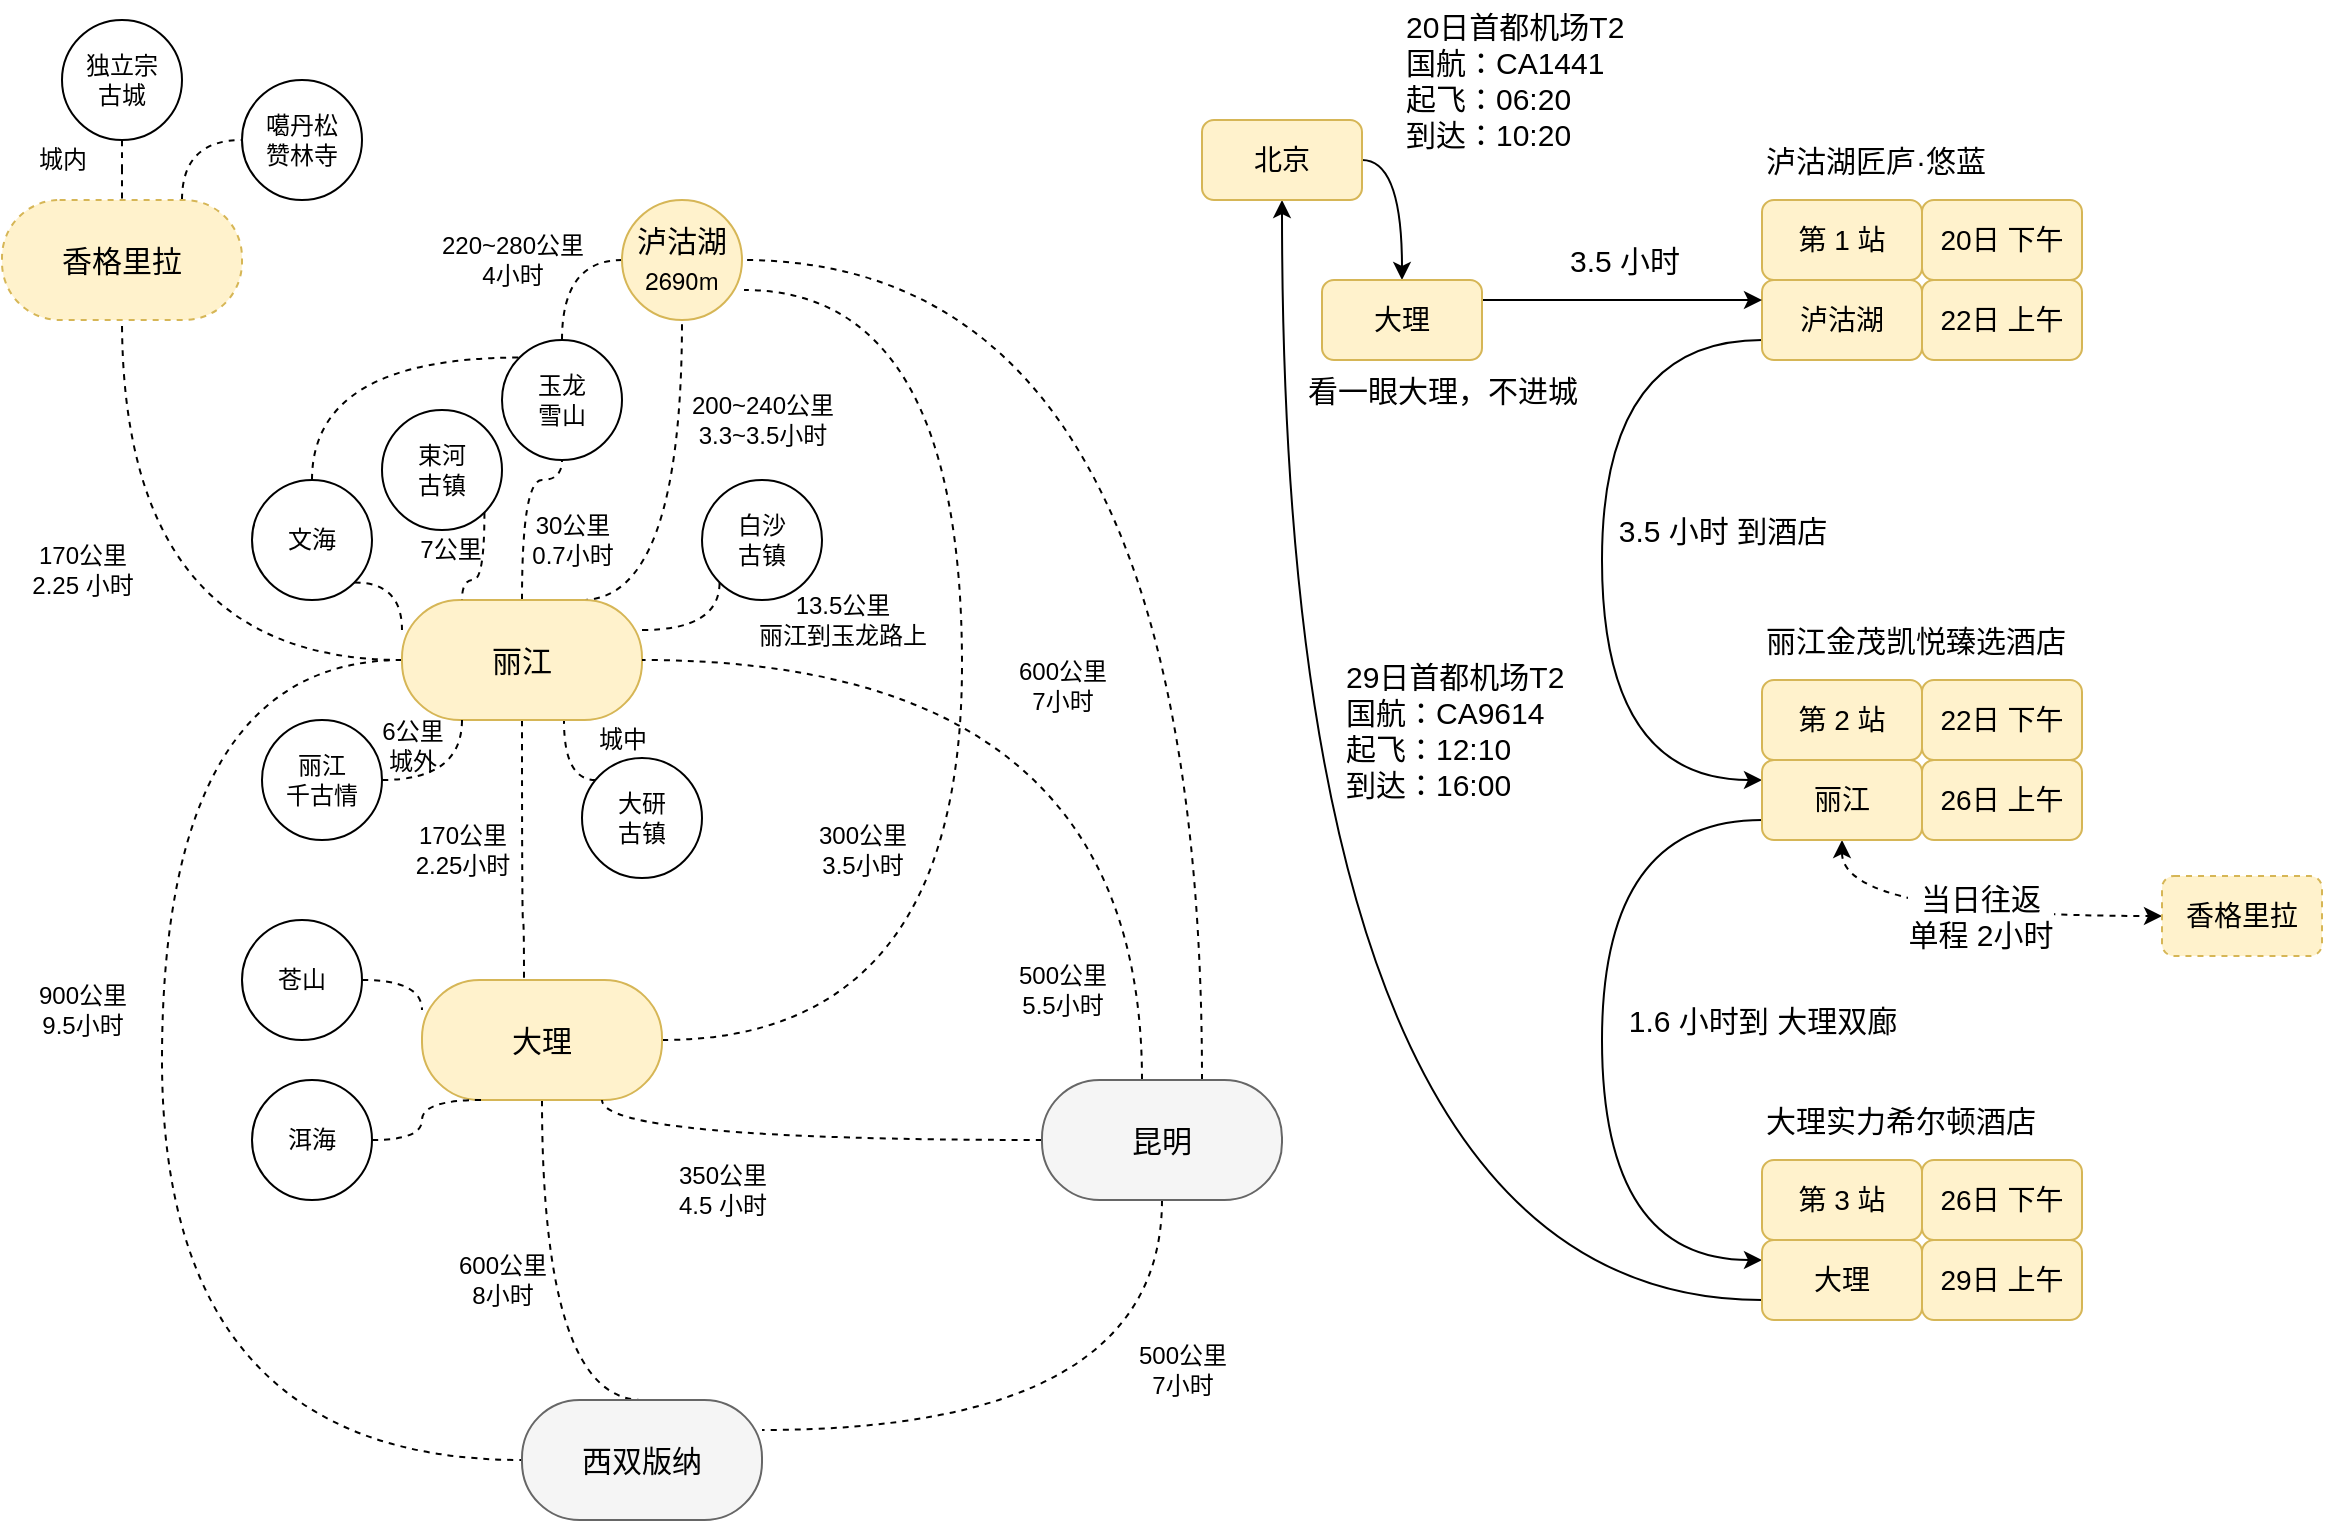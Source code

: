 <mxfile version="22.1.18" type="github">
  <diagram name="第 1 页" id="rRuHSntvBdOZGcXTq8w7">
    <mxGraphModel dx="1242" dy="786" grid="1" gridSize="10" guides="1" tooltips="1" connect="1" arrows="1" fold="1" page="1" pageScale="1" pageWidth="1169" pageHeight="827" math="0" shadow="0">
      <root>
        <mxCell id="0" />
        <mxCell id="1" parent="0" />
        <mxCell id="2GG4-1aaM5nx4AEca9Iq-1" style="edgeStyle=orthogonalEdgeStyle;curved=1;rounded=0;orthogonalLoop=1;jettySize=auto;html=1;entryX=0.5;entryY=1;entryDx=0;entryDy=0;endArrow=none;endFill=0;dashed=1;exitX=0.5;exitY=0;exitDx=0;exitDy=0;" edge="1" parent="1" source="2GG4-1aaM5nx4AEca9Iq-7" target="2GG4-1aaM5nx4AEca9Iq-19">
          <mxGeometry relative="1" as="geometry">
            <Array as="points">
              <mxPoint x="260" y="260" />
            </Array>
          </mxGeometry>
        </mxCell>
        <mxCell id="2GG4-1aaM5nx4AEca9Iq-2" style="edgeStyle=orthogonalEdgeStyle;curved=1;rounded=0;orthogonalLoop=1;jettySize=auto;html=1;exitX=0.75;exitY=0;exitDx=0;exitDy=0;endArrow=none;endFill=0;dashed=1;" edge="1" parent="1" source="2GG4-1aaM5nx4AEca9Iq-7" target="2GG4-1aaM5nx4AEca9Iq-20">
          <mxGeometry relative="1" as="geometry">
            <Array as="points">
              <mxPoint x="340" y="320" />
            </Array>
          </mxGeometry>
        </mxCell>
        <mxCell id="2GG4-1aaM5nx4AEca9Iq-3" style="edgeStyle=orthogonalEdgeStyle;curved=1;rounded=0;orthogonalLoop=1;jettySize=auto;html=1;dashed=1;endArrow=none;endFill=0;entryX=0.425;entryY=0;entryDx=0;entryDy=0;entryPerimeter=0;" edge="1" parent="1" source="2GG4-1aaM5nx4AEca9Iq-7" target="2GG4-1aaM5nx4AEca9Iq-12">
          <mxGeometry relative="1" as="geometry">
            <Array as="points">
              <mxPoint x="260" y="480" />
            </Array>
          </mxGeometry>
        </mxCell>
        <mxCell id="2GG4-1aaM5nx4AEca9Iq-4" style="edgeStyle=orthogonalEdgeStyle;curved=1;rounded=0;orthogonalLoop=1;jettySize=auto;html=1;dashed=1;endArrow=none;endFill=0;" edge="1" parent="1" source="2GG4-1aaM5nx4AEca9Iq-7" target="2GG4-1aaM5nx4AEca9Iq-9">
          <mxGeometry relative="1" as="geometry">
            <Array as="points">
              <mxPoint x="60" y="350" />
            </Array>
          </mxGeometry>
        </mxCell>
        <mxCell id="2GG4-1aaM5nx4AEca9Iq-5" style="edgeStyle=orthogonalEdgeStyle;rounded=0;orthogonalLoop=1;jettySize=auto;html=1;entryX=0;entryY=0.5;entryDx=0;entryDy=0;curved=1;exitX=0;exitY=0.5;exitDx=0;exitDy=0;dashed=1;endArrow=none;endFill=0;" edge="1" parent="1" source="2GG4-1aaM5nx4AEca9Iq-7" target="2GG4-1aaM5nx4AEca9Iq-28">
          <mxGeometry relative="1" as="geometry">
            <mxPoint x="170" y="380" as="sourcePoint" />
            <Array as="points">
              <mxPoint x="80" y="350" />
              <mxPoint x="80" y="750" />
            </Array>
          </mxGeometry>
        </mxCell>
        <mxCell id="2GG4-1aaM5nx4AEca9Iq-6" style="edgeStyle=orthogonalEdgeStyle;curved=1;rounded=0;orthogonalLoop=1;jettySize=auto;html=1;entryX=0;entryY=1;entryDx=0;entryDy=0;dashed=1;endArrow=none;endFill=0;exitX=1;exitY=0.25;exitDx=0;exitDy=0;" edge="1" parent="1" source="2GG4-1aaM5nx4AEca9Iq-7" target="2GG4-1aaM5nx4AEca9Iq-44">
          <mxGeometry relative="1" as="geometry">
            <Array as="points">
              <mxPoint x="359" y="335" />
            </Array>
          </mxGeometry>
        </mxCell>
        <mxCell id="2GG4-1aaM5nx4AEca9Iq-7" value="丽江" style="rounded=1;whiteSpace=wrap;html=1;arcSize=48;fontSize=15;fontStyle=0;fillColor=#fff2cc;strokeColor=#d6b656;" vertex="1" parent="1">
          <mxGeometry x="200" y="320" width="120" height="60" as="geometry" />
        </mxCell>
        <mxCell id="2GG4-1aaM5nx4AEca9Iq-8" style="edgeStyle=orthogonalEdgeStyle;rounded=0;orthogonalLoop=1;jettySize=auto;html=1;exitX=0.75;exitY=0;exitDx=0;exitDy=0;curved=1;entryX=0;entryY=0.5;entryDx=0;entryDy=0;dashed=1;endArrow=none;endFill=0;" edge="1" parent="1" source="2GG4-1aaM5nx4AEca9Iq-9" target="2GG4-1aaM5nx4AEca9Iq-31">
          <mxGeometry relative="1" as="geometry" />
        </mxCell>
        <mxCell id="2GG4-1aaM5nx4AEca9Iq-9" value="香格里拉" style="rounded=1;whiteSpace=wrap;html=1;arcSize=48;fontSize=15;fontStyle=0;fillColor=#fff2cc;strokeColor=#d6b656;dashed=1;" vertex="1" parent="1">
          <mxGeometry y="120" width="120" height="60" as="geometry" />
        </mxCell>
        <mxCell id="2GG4-1aaM5nx4AEca9Iq-10" style="edgeStyle=orthogonalEdgeStyle;rounded=0;orthogonalLoop=1;jettySize=auto;html=1;curved=1;exitX=0.5;exitY=1;exitDx=0;exitDy=0;entryX=0.5;entryY=0;entryDx=0;entryDy=0;endArrow=none;endFill=0;dashed=1;" edge="1" parent="1" source="2GG4-1aaM5nx4AEca9Iq-12" target="2GG4-1aaM5nx4AEca9Iq-28">
          <mxGeometry relative="1" as="geometry">
            <Array as="points">
              <mxPoint x="270" y="720" />
            </Array>
          </mxGeometry>
        </mxCell>
        <mxCell id="2GG4-1aaM5nx4AEca9Iq-11" style="edgeStyle=orthogonalEdgeStyle;rounded=0;orthogonalLoop=1;jettySize=auto;html=1;entryX=1.017;entryY=0.75;entryDx=0;entryDy=0;entryPerimeter=0;curved=1;dashed=1;endArrow=none;endFill=0;exitX=1;exitY=0.5;exitDx=0;exitDy=0;" edge="1" parent="1" source="2GG4-1aaM5nx4AEca9Iq-12" target="2GG4-1aaM5nx4AEca9Iq-20">
          <mxGeometry relative="1" as="geometry">
            <Array as="points">
              <mxPoint x="480" y="540" />
              <mxPoint x="480" y="165" />
            </Array>
          </mxGeometry>
        </mxCell>
        <mxCell id="2GG4-1aaM5nx4AEca9Iq-12" value="大理" style="rounded=1;whiteSpace=wrap;html=1;arcSize=48;fontSize=15;fontStyle=0;fillColor=#fff2cc;strokeColor=#d6b656;" vertex="1" parent="1">
          <mxGeometry x="210" y="510" width="120" height="60" as="geometry" />
        </mxCell>
        <mxCell id="2GG4-1aaM5nx4AEca9Iq-13" style="edgeStyle=orthogonalEdgeStyle;rounded=0;orthogonalLoop=1;jettySize=auto;html=1;curved=1;endArrow=none;endFill=0;dashed=1;entryX=0.75;entryY=1;entryDx=0;entryDy=0;" edge="1" parent="1" source="2GG4-1aaM5nx4AEca9Iq-17" target="2GG4-1aaM5nx4AEca9Iq-12">
          <mxGeometry relative="1" as="geometry" />
        </mxCell>
        <mxCell id="2GG4-1aaM5nx4AEca9Iq-14" style="edgeStyle=orthogonalEdgeStyle;curved=1;rounded=0;orthogonalLoop=1;jettySize=auto;html=1;entryX=1;entryY=0.5;entryDx=0;entryDy=0;dashed=1;endArrow=none;endFill=0;" edge="1" parent="1" source="2GG4-1aaM5nx4AEca9Iq-17" target="2GG4-1aaM5nx4AEca9Iq-7">
          <mxGeometry relative="1" as="geometry">
            <Array as="points">
              <mxPoint x="570" y="350" />
            </Array>
          </mxGeometry>
        </mxCell>
        <mxCell id="2GG4-1aaM5nx4AEca9Iq-15" style="edgeStyle=orthogonalEdgeStyle;curved=1;rounded=0;orthogonalLoop=1;jettySize=auto;html=1;entryX=1;entryY=0.5;entryDx=0;entryDy=0;dashed=1;endArrow=none;endFill=0;" edge="1" parent="1" source="2GG4-1aaM5nx4AEca9Iq-17" target="2GG4-1aaM5nx4AEca9Iq-20">
          <mxGeometry relative="1" as="geometry">
            <Array as="points">
              <mxPoint x="600" y="150" />
            </Array>
          </mxGeometry>
        </mxCell>
        <mxCell id="2GG4-1aaM5nx4AEca9Iq-16" style="edgeStyle=orthogonalEdgeStyle;curved=1;rounded=0;orthogonalLoop=1;jettySize=auto;html=1;entryX=1;entryY=0.25;entryDx=0;entryDy=0;dashed=1;endArrow=none;endFill=0;exitX=0.5;exitY=1;exitDx=0;exitDy=0;" edge="1" parent="1" source="2GG4-1aaM5nx4AEca9Iq-17" target="2GG4-1aaM5nx4AEca9Iq-28">
          <mxGeometry relative="1" as="geometry">
            <Array as="points">
              <mxPoint x="580" y="735" />
            </Array>
          </mxGeometry>
        </mxCell>
        <mxCell id="2GG4-1aaM5nx4AEca9Iq-17" value="昆明" style="rounded=1;whiteSpace=wrap;html=1;arcSize=48;fontSize=15;fillColor=#f5f5f5;strokeColor=#666666;fontStyle=0;" vertex="1" parent="1">
          <mxGeometry x="520" y="560" width="120" height="60" as="geometry" />
        </mxCell>
        <mxCell id="2GG4-1aaM5nx4AEca9Iq-18" style="edgeStyle=orthogonalEdgeStyle;rounded=0;orthogonalLoop=1;jettySize=auto;html=1;entryX=0;entryY=0.5;entryDx=0;entryDy=0;curved=1;dashed=1;endArrow=none;endFill=0;" edge="1" parent="1" source="2GG4-1aaM5nx4AEca9Iq-19" target="2GG4-1aaM5nx4AEca9Iq-20">
          <mxGeometry relative="1" as="geometry" />
        </mxCell>
        <mxCell id="2GG4-1aaM5nx4AEca9Iq-19" value="玉龙&lt;br&gt;雪山" style="ellipse;whiteSpace=wrap;html=1;aspect=fixed;" vertex="1" parent="1">
          <mxGeometry x="250" y="190" width="60" height="60" as="geometry" />
        </mxCell>
        <mxCell id="2GG4-1aaM5nx4AEca9Iq-20" value="&lt;span style=&quot;font-weight: normal&quot;&gt;泸沽湖&lt;br style=&quot;font-size: 15px&quot;&gt;&lt;span style=&quot;font-family: &amp;#34;helvetica neue&amp;#34; , &amp;#34;helvetica&amp;#34; , &amp;#34;arial&amp;#34; , &amp;#34;pingfang sc&amp;#34; , &amp;#34;hiragino sans gb&amp;#34; , &amp;#34;microsoft yahei&amp;#34; , &amp;#34;wenquanyi micro hei&amp;#34; , sans-serif&quot;&gt;&lt;font style=&quot;font-size: 12px&quot;&gt;2690m&lt;/font&gt;&lt;/span&gt;&lt;/span&gt;" style="ellipse;whiteSpace=wrap;html=1;aspect=fixed;fontSize=15;fontStyle=1;fillColor=#fff2cc;strokeColor=#d6b656;" vertex="1" parent="1">
          <mxGeometry x="310" y="120" width="60" height="60" as="geometry" />
        </mxCell>
        <mxCell id="2GG4-1aaM5nx4AEca9Iq-21" value="30公里&lt;br&gt;0.7小时" style="text;html=1;align=center;verticalAlign=middle;resizable=0;points=[];autosize=1;" vertex="1" parent="1">
          <mxGeometry x="255" y="270" width="60" height="40" as="geometry" />
        </mxCell>
        <mxCell id="2GG4-1aaM5nx4AEca9Iq-22" value="200~240公里&lt;br&gt;3.3~3.5小时" style="text;html=1;align=center;verticalAlign=middle;resizable=0;points=[];autosize=1;" vertex="1" parent="1">
          <mxGeometry x="335" y="215" width="90" height="30" as="geometry" />
        </mxCell>
        <mxCell id="2GG4-1aaM5nx4AEca9Iq-23" value="350公里&lt;br&gt;4.5 小时" style="text;html=1;align=center;verticalAlign=middle;resizable=0;points=[];autosize=1;" vertex="1" parent="1">
          <mxGeometry x="325" y="595" width="70" height="40" as="geometry" />
        </mxCell>
        <mxCell id="2GG4-1aaM5nx4AEca9Iq-24" value="170公里&lt;br&gt;2.25小时" style="text;html=1;align=center;verticalAlign=middle;resizable=0;points=[];autosize=1;" vertex="1" parent="1">
          <mxGeometry x="200" y="430" width="60" height="30" as="geometry" />
        </mxCell>
        <mxCell id="2GG4-1aaM5nx4AEca9Iq-25" value="170公里&lt;br&gt;2.25 小时" style="text;html=1;align=center;verticalAlign=middle;resizable=0;points=[];autosize=1;" vertex="1" parent="1">
          <mxGeometry x="5" y="285" width="70" height="40" as="geometry" />
        </mxCell>
        <mxCell id="2GG4-1aaM5nx4AEca9Iq-26" value="500公里&lt;br&gt;5.5小时" style="text;html=1;align=center;verticalAlign=middle;resizable=0;points=[];autosize=1;" vertex="1" parent="1">
          <mxGeometry x="500" y="500" width="60" height="30" as="geometry" />
        </mxCell>
        <mxCell id="2GG4-1aaM5nx4AEca9Iq-27" value="600公里&lt;br&gt;7小时" style="text;html=1;align=center;verticalAlign=middle;resizable=0;points=[];autosize=1;" vertex="1" parent="1">
          <mxGeometry x="500" y="348" width="60" height="30" as="geometry" />
        </mxCell>
        <mxCell id="2GG4-1aaM5nx4AEca9Iq-28" value="西双版纳" style="rounded=1;whiteSpace=wrap;html=1;arcSize=48;fontSize=15;fillColor=#f5f5f5;strokeColor=#666666;fontStyle=0;" vertex="1" parent="1">
          <mxGeometry x="260" y="720" width="120" height="60" as="geometry" />
        </mxCell>
        <mxCell id="2GG4-1aaM5nx4AEca9Iq-29" value="600公里&lt;br&gt;8小时" style="text;html=1;align=center;verticalAlign=middle;resizable=0;points=[];autosize=1;" vertex="1" parent="1">
          <mxGeometry x="220" y="645" width="60" height="30" as="geometry" />
        </mxCell>
        <mxCell id="2GG4-1aaM5nx4AEca9Iq-30" value="500公里&lt;br&gt;7小时" style="text;html=1;align=center;verticalAlign=middle;resizable=0;points=[];autosize=1;" vertex="1" parent="1">
          <mxGeometry x="560" y="690" width="60" height="30" as="geometry" />
        </mxCell>
        <mxCell id="2GG4-1aaM5nx4AEca9Iq-31" value="噶丹松&lt;br&gt;赞林寺" style="ellipse;whiteSpace=wrap;html=1;aspect=fixed;" vertex="1" parent="1">
          <mxGeometry x="120" y="60" width="60" height="60" as="geometry" />
        </mxCell>
        <mxCell id="2GG4-1aaM5nx4AEca9Iq-32" style="edgeStyle=orthogonalEdgeStyle;curved=1;rounded=0;orthogonalLoop=1;jettySize=auto;html=1;dashed=1;endArrow=none;endFill=0;" edge="1" parent="1" source="2GG4-1aaM5nx4AEca9Iq-33" target="2GG4-1aaM5nx4AEca9Iq-9">
          <mxGeometry relative="1" as="geometry" />
        </mxCell>
        <mxCell id="2GG4-1aaM5nx4AEca9Iq-33" value="独立宗&lt;br&gt;古城" style="ellipse;whiteSpace=wrap;html=1;aspect=fixed;" vertex="1" parent="1">
          <mxGeometry x="30" y="30" width="60" height="60" as="geometry" />
        </mxCell>
        <mxCell id="2GG4-1aaM5nx4AEca9Iq-34" value="城内" style="text;html=1;align=center;verticalAlign=middle;resizable=0;points=[];autosize=1;" vertex="1" parent="1">
          <mxGeometry x="10" y="90" width="40" height="20" as="geometry" />
        </mxCell>
        <mxCell id="2GG4-1aaM5nx4AEca9Iq-35" style="edgeStyle=orthogonalEdgeStyle;curved=1;rounded=0;orthogonalLoop=1;jettySize=auto;html=1;entryX=0;entryY=0.25;entryDx=0;entryDy=0;dashed=1;endArrow=none;endFill=0;exitX=1;exitY=0.5;exitDx=0;exitDy=0;" edge="1" parent="1" source="2GG4-1aaM5nx4AEca9Iq-36" target="2GG4-1aaM5nx4AEca9Iq-12">
          <mxGeometry relative="1" as="geometry">
            <Array as="points">
              <mxPoint x="210" y="510" />
            </Array>
          </mxGeometry>
        </mxCell>
        <mxCell id="2GG4-1aaM5nx4AEca9Iq-36" value="苍山" style="ellipse;whiteSpace=wrap;html=1;aspect=fixed;" vertex="1" parent="1">
          <mxGeometry x="120" y="480" width="60" height="60" as="geometry" />
        </mxCell>
        <mxCell id="2GG4-1aaM5nx4AEca9Iq-37" style="edgeStyle=orthogonalEdgeStyle;curved=1;rounded=0;orthogonalLoop=1;jettySize=auto;html=1;dashed=1;endArrow=none;endFill=0;exitX=1;exitY=0.5;exitDx=0;exitDy=0;entryX=0.25;entryY=1;entryDx=0;entryDy=0;" edge="1" parent="1" source="2GG4-1aaM5nx4AEca9Iq-38" target="2GG4-1aaM5nx4AEca9Iq-12">
          <mxGeometry relative="1" as="geometry">
            <Array as="points">
              <mxPoint x="210" y="590" />
              <mxPoint x="210" y="570" />
            </Array>
          </mxGeometry>
        </mxCell>
        <mxCell id="2GG4-1aaM5nx4AEca9Iq-38" value="洱海" style="ellipse;whiteSpace=wrap;html=1;aspect=fixed;" vertex="1" parent="1">
          <mxGeometry x="125" y="560" width="60" height="60" as="geometry" />
        </mxCell>
        <mxCell id="2GG4-1aaM5nx4AEca9Iq-39" value="900公里&lt;br&gt;9.5小时" style="text;html=1;align=center;verticalAlign=middle;resizable=0;points=[];autosize=1;" vertex="1" parent="1">
          <mxGeometry x="5" y="505" width="70" height="40" as="geometry" />
        </mxCell>
        <mxCell id="2GG4-1aaM5nx4AEca9Iq-40" style="edgeStyle=orthogonalEdgeStyle;rounded=0;orthogonalLoop=1;jettySize=auto;html=1;entryX=0.25;entryY=0;entryDx=0;entryDy=0;curved=1;dashed=1;endArrow=none;endFill=0;exitX=1;exitY=1;exitDx=0;exitDy=0;" edge="1" parent="1" source="2GG4-1aaM5nx4AEca9Iq-41" target="2GG4-1aaM5nx4AEca9Iq-7">
          <mxGeometry relative="1" as="geometry">
            <Array as="points">
              <mxPoint x="241" y="310" />
              <mxPoint x="230" y="310" />
            </Array>
          </mxGeometry>
        </mxCell>
        <mxCell id="2GG4-1aaM5nx4AEca9Iq-41" value="束河&lt;br&gt;古镇" style="ellipse;whiteSpace=wrap;html=1;aspect=fixed;" vertex="1" parent="1">
          <mxGeometry x="190" y="225" width="60" height="60" as="geometry" />
        </mxCell>
        <mxCell id="2GG4-1aaM5nx4AEca9Iq-42" style="edgeStyle=orthogonalEdgeStyle;curved=1;rounded=0;orthogonalLoop=1;jettySize=auto;html=1;entryX=0.675;entryY=1.008;entryDx=0;entryDy=0;entryPerimeter=0;dashed=1;endArrow=none;endFill=0;" edge="1" parent="1" source="2GG4-1aaM5nx4AEca9Iq-43" target="2GG4-1aaM5nx4AEca9Iq-7">
          <mxGeometry relative="1" as="geometry">
            <Array as="points">
              <mxPoint x="290" y="410" />
              <mxPoint x="290" y="410" />
            </Array>
          </mxGeometry>
        </mxCell>
        <mxCell id="2GG4-1aaM5nx4AEca9Iq-43" value="大研&lt;br&gt;古镇" style="ellipse;whiteSpace=wrap;html=1;aspect=fixed;" vertex="1" parent="1">
          <mxGeometry x="290" y="399" width="60" height="60" as="geometry" />
        </mxCell>
        <mxCell id="2GG4-1aaM5nx4AEca9Iq-44" value="白沙&lt;br&gt;古镇" style="ellipse;whiteSpace=wrap;html=1;aspect=fixed;" vertex="1" parent="1">
          <mxGeometry x="350" y="260" width="60" height="60" as="geometry" />
        </mxCell>
        <mxCell id="2GG4-1aaM5nx4AEca9Iq-45" value="7公里" style="text;html=1;align=center;verticalAlign=middle;resizable=0;points=[];autosize=1;" vertex="1" parent="1">
          <mxGeometry x="199" y="285" width="50" height="20" as="geometry" />
        </mxCell>
        <mxCell id="2GG4-1aaM5nx4AEca9Iq-46" value="城中" style="text;html=1;align=center;verticalAlign=middle;resizable=0;points=[];autosize=1;" vertex="1" parent="1">
          <mxGeometry x="290" y="380" width="40" height="20" as="geometry" />
        </mxCell>
        <mxCell id="2GG4-1aaM5nx4AEca9Iq-47" value="13.5公里&lt;br&gt;丽江到玉龙路上" style="text;html=1;align=center;verticalAlign=middle;resizable=0;points=[];autosize=1;" vertex="1" parent="1">
          <mxGeometry x="370" y="315" width="100" height="30" as="geometry" />
        </mxCell>
        <mxCell id="2GG4-1aaM5nx4AEca9Iq-48" value="300公里&lt;br&gt;3.5小时" style="text;html=1;align=center;verticalAlign=middle;resizable=0;points=[];autosize=1;" vertex="1" parent="1">
          <mxGeometry x="400" y="430" width="60" height="30" as="geometry" />
        </mxCell>
        <mxCell id="2GG4-1aaM5nx4AEca9Iq-49" style="edgeStyle=orthogonalEdgeStyle;rounded=0;orthogonalLoop=1;jettySize=auto;html=1;exitX=1;exitY=1;exitDx=0;exitDy=0;endArrow=none;endFill=0;curved=1;entryX=0;entryY=0.25;entryDx=0;entryDy=0;dashed=1;" edge="1" parent="1" source="2GG4-1aaM5nx4AEca9Iq-51" target="2GG4-1aaM5nx4AEca9Iq-7">
          <mxGeometry relative="1" as="geometry" />
        </mxCell>
        <mxCell id="2GG4-1aaM5nx4AEca9Iq-50" style="edgeStyle=orthogonalEdgeStyle;curved=1;rounded=0;orthogonalLoop=1;jettySize=auto;html=1;exitX=0.5;exitY=0;exitDx=0;exitDy=0;entryX=0;entryY=0;entryDx=0;entryDy=0;dashed=1;endArrow=none;endFill=0;" edge="1" parent="1" source="2GG4-1aaM5nx4AEca9Iq-51" target="2GG4-1aaM5nx4AEca9Iq-19">
          <mxGeometry relative="1" as="geometry">
            <Array as="points">
              <mxPoint x="155" y="199" />
            </Array>
          </mxGeometry>
        </mxCell>
        <mxCell id="2GG4-1aaM5nx4AEca9Iq-51" value="文海" style="ellipse;whiteSpace=wrap;html=1;aspect=fixed;" vertex="1" parent="1">
          <mxGeometry x="125" y="260" width="60" height="60" as="geometry" />
        </mxCell>
        <mxCell id="2GG4-1aaM5nx4AEca9Iq-52" style="edgeStyle=orthogonalEdgeStyle;rounded=0;orthogonalLoop=1;jettySize=auto;html=1;entryX=0.25;entryY=1;entryDx=0;entryDy=0;dashed=1;curved=1;endArrow=none;endFill=0;" edge="1" parent="1" source="2GG4-1aaM5nx4AEca9Iq-53" target="2GG4-1aaM5nx4AEca9Iq-7">
          <mxGeometry relative="1" as="geometry">
            <Array as="points">
              <mxPoint x="230" y="410" />
            </Array>
          </mxGeometry>
        </mxCell>
        <mxCell id="2GG4-1aaM5nx4AEca9Iq-53" value="丽江&lt;br&gt;千古情" style="ellipse;whiteSpace=wrap;html=1;aspect=fixed;" vertex="1" parent="1">
          <mxGeometry x="130" y="380" width="60" height="60" as="geometry" />
        </mxCell>
        <mxCell id="2GG4-1aaM5nx4AEca9Iq-54" value="6公里&lt;br&gt;城外" style="text;html=1;align=center;verticalAlign=middle;resizable=0;points=[];autosize=1;" vertex="1" parent="1">
          <mxGeometry x="180" y="378" width="50" height="30" as="geometry" />
        </mxCell>
        <mxCell id="2GG4-1aaM5nx4AEca9Iq-55" value="220~280公里&lt;br&gt;4小时" style="text;html=1;align=center;verticalAlign=middle;resizable=0;points=[];autosize=1;" vertex="1" parent="1">
          <mxGeometry x="210" y="135" width="90" height="30" as="geometry" />
        </mxCell>
        <mxCell id="2GG4-1aaM5nx4AEca9Iq-56" value="20日 下午" style="rounded=1;whiteSpace=wrap;html=1;fillColor=#fff2cc;fontSize=14;strokeColor=#d6b656;" vertex="1" parent="1">
          <mxGeometry x="960" y="120" width="80" height="40" as="geometry" />
        </mxCell>
        <mxCell id="2GG4-1aaM5nx4AEca9Iq-57" value="22日 上午" style="rounded=1;whiteSpace=wrap;html=1;fillColor=#fff2cc;fontSize=14;strokeColor=#d6b656;" vertex="1" parent="1">
          <mxGeometry x="960" y="160" width="80" height="40" as="geometry" />
        </mxCell>
        <mxCell id="2GG4-1aaM5nx4AEca9Iq-58" value="第 1 站" style="rounded=1;whiteSpace=wrap;html=1;fillColor=#fff2cc;fontSize=14;strokeColor=#d6b656;" vertex="1" parent="1">
          <mxGeometry x="880" y="120" width="80" height="40" as="geometry" />
        </mxCell>
        <mxCell id="2GG4-1aaM5nx4AEca9Iq-59" style="edgeStyle=orthogonalEdgeStyle;curved=1;rounded=0;orthogonalLoop=1;jettySize=auto;html=1;exitX=0;exitY=0.75;exitDx=0;exitDy=0;entryX=0;entryY=0.25;entryDx=0;entryDy=0;fontSize=14;" edge="1" parent="1" source="2GG4-1aaM5nx4AEca9Iq-61" target="2GG4-1aaM5nx4AEca9Iq-67">
          <mxGeometry relative="1" as="geometry">
            <Array as="points">
              <mxPoint x="800" y="190" />
              <mxPoint x="800" y="410" />
            </Array>
          </mxGeometry>
        </mxCell>
        <mxCell id="2GG4-1aaM5nx4AEca9Iq-60" value="3.5 小时 到酒店" style="edgeLabel;html=1;align=center;verticalAlign=middle;resizable=0;points=[];fontSize=15;fontColor=#000000;" vertex="1" connectable="0" parent="2GG4-1aaM5nx4AEca9Iq-59">
          <mxGeometry x="-0.031" relative="1" as="geometry">
            <mxPoint x="60" y="-9" as="offset" />
          </mxGeometry>
        </mxCell>
        <mxCell id="2GG4-1aaM5nx4AEca9Iq-61" value="泸沽湖" style="rounded=1;whiteSpace=wrap;html=1;fillColor=#fff2cc;fontSize=14;strokeColor=#d6b656;" vertex="1" parent="1">
          <mxGeometry x="880" y="160" width="80" height="40" as="geometry" />
        </mxCell>
        <mxCell id="2GG4-1aaM5nx4AEca9Iq-62" value="22日 下午" style="rounded=1;whiteSpace=wrap;html=1;fillColor=#fff2cc;fontSize=14;strokeColor=#d6b656;" vertex="1" parent="1">
          <mxGeometry x="960" y="360" width="80" height="40" as="geometry" />
        </mxCell>
        <mxCell id="2GG4-1aaM5nx4AEca9Iq-63" value="26日 上午" style="rounded=1;whiteSpace=wrap;html=1;fillColor=#fff2cc;fontSize=14;strokeColor=#d6b656;" vertex="1" parent="1">
          <mxGeometry x="960" y="400" width="80" height="40" as="geometry" />
        </mxCell>
        <mxCell id="2GG4-1aaM5nx4AEca9Iq-64" value="第 2 站" style="rounded=1;whiteSpace=wrap;html=1;fillColor=#fff2cc;fontSize=14;strokeColor=#d6b656;" vertex="1" parent="1">
          <mxGeometry x="880" y="360" width="80" height="40" as="geometry" />
        </mxCell>
        <mxCell id="2GG4-1aaM5nx4AEca9Iq-65" style="edgeStyle=orthogonalEdgeStyle;curved=1;rounded=0;orthogonalLoop=1;jettySize=auto;html=1;exitX=0;exitY=0.75;exitDx=0;exitDy=0;entryX=0;entryY=0.25;entryDx=0;entryDy=0;fontSize=14;" edge="1" parent="1" source="2GG4-1aaM5nx4AEca9Iq-67" target="2GG4-1aaM5nx4AEca9Iq-72">
          <mxGeometry relative="1" as="geometry">
            <Array as="points">
              <mxPoint x="800" y="430" />
              <mxPoint x="800" y="650" />
            </Array>
          </mxGeometry>
        </mxCell>
        <mxCell id="2GG4-1aaM5nx4AEca9Iq-66" value="1.6 小时到 大理双廊" style="edgeLabel;html=1;align=center;verticalAlign=middle;resizable=0;points=[];fontSize=15;fontColor=#000000;" vertex="1" connectable="0" parent="2GG4-1aaM5nx4AEca9Iq-65">
          <mxGeometry x="0.015" y="3" relative="1" as="geometry">
            <mxPoint x="77" y="-13" as="offset" />
          </mxGeometry>
        </mxCell>
        <mxCell id="2GG4-1aaM5nx4AEca9Iq-84" style="edgeStyle=orthogonalEdgeStyle;rounded=0;orthogonalLoop=1;jettySize=auto;html=1;entryX=0;entryY=0.5;entryDx=0;entryDy=0;curved=1;exitX=0.5;exitY=1;exitDx=0;exitDy=0;startArrow=classic;startFill=1;dashed=1;" edge="1" parent="1" source="2GG4-1aaM5nx4AEca9Iq-67" target="2GG4-1aaM5nx4AEca9Iq-83">
          <mxGeometry relative="1" as="geometry" />
        </mxCell>
        <mxCell id="2GG4-1aaM5nx4AEca9Iq-86" value="当日往返&lt;br&gt;单程 2小时" style="edgeLabel;html=1;align=center;verticalAlign=middle;resizable=0;points=[];fontSize=15;" vertex="1" connectable="0" parent="2GG4-1aaM5nx4AEca9Iq-84">
          <mxGeometry x="0.08" y="7" relative="1" as="geometry">
            <mxPoint y="7" as="offset" />
          </mxGeometry>
        </mxCell>
        <mxCell id="2GG4-1aaM5nx4AEca9Iq-67" value="丽江" style="rounded=1;whiteSpace=wrap;html=1;fillColor=#fff2cc;fontSize=14;strokeColor=#d6b656;" vertex="1" parent="1">
          <mxGeometry x="880" y="400" width="80" height="40" as="geometry" />
        </mxCell>
        <mxCell id="2GG4-1aaM5nx4AEca9Iq-68" value="26日 下午" style="rounded=1;whiteSpace=wrap;html=1;fillColor=#fff2cc;fontSize=14;strokeColor=#d6b656;" vertex="1" parent="1">
          <mxGeometry x="960" y="600" width="80" height="40" as="geometry" />
        </mxCell>
        <mxCell id="2GG4-1aaM5nx4AEca9Iq-69" value="29日 上午" style="rounded=1;whiteSpace=wrap;html=1;fillColor=#fff2cc;fontSize=14;strokeColor=#d6b656;" vertex="1" parent="1">
          <mxGeometry x="960" y="640" width="80" height="40" as="geometry" />
        </mxCell>
        <mxCell id="2GG4-1aaM5nx4AEca9Iq-70" value="第 3 站" style="rounded=1;whiteSpace=wrap;html=1;fillColor=#fff2cc;fontSize=14;strokeColor=#d6b656;" vertex="1" parent="1">
          <mxGeometry x="880" y="600" width="80" height="40" as="geometry" />
        </mxCell>
        <mxCell id="2GG4-1aaM5nx4AEca9Iq-71" style="edgeStyle=orthogonalEdgeStyle;curved=1;rounded=0;orthogonalLoop=1;jettySize=auto;html=1;exitX=0;exitY=0.75;exitDx=0;exitDy=0;entryX=0.5;entryY=1;entryDx=0;entryDy=0;fontSize=14;" edge="1" parent="1" source="2GG4-1aaM5nx4AEca9Iq-72" target="2GG4-1aaM5nx4AEca9Iq-74">
          <mxGeometry relative="1" as="geometry" />
        </mxCell>
        <mxCell id="2GG4-1aaM5nx4AEca9Iq-72" value="大理" style="rounded=1;whiteSpace=wrap;html=1;fillColor=#fff2cc;fontSize=14;strokeColor=#d6b656;" vertex="1" parent="1">
          <mxGeometry x="880" y="640" width="80" height="40" as="geometry" />
        </mxCell>
        <mxCell id="2GG4-1aaM5nx4AEca9Iq-73" style="edgeStyle=orthogonalEdgeStyle;curved=1;rounded=0;orthogonalLoop=1;jettySize=auto;html=1;fontSize=14;exitX=1;exitY=0.5;exitDx=0;exitDy=0;" edge="1" parent="1" source="2GG4-1aaM5nx4AEca9Iq-74" target="2GG4-1aaM5nx4AEca9Iq-77">
          <mxGeometry relative="1" as="geometry" />
        </mxCell>
        <mxCell id="2GG4-1aaM5nx4AEca9Iq-74" value="北京" style="rounded=1;whiteSpace=wrap;html=1;fillColor=#fff2cc;fontSize=14;strokeColor=#d6b656;" vertex="1" parent="1">
          <mxGeometry x="600" y="80" width="80" height="40" as="geometry" />
        </mxCell>
        <mxCell id="2GG4-1aaM5nx4AEca9Iq-75" style="edgeStyle=orthogonalEdgeStyle;curved=1;rounded=0;orthogonalLoop=1;jettySize=auto;html=1;exitX=1;exitY=0.25;exitDx=0;exitDy=0;entryX=0;entryY=0.25;entryDx=0;entryDy=0;fontSize=14;" edge="1" parent="1" source="2GG4-1aaM5nx4AEca9Iq-77" target="2GG4-1aaM5nx4AEca9Iq-61">
          <mxGeometry relative="1" as="geometry" />
        </mxCell>
        <mxCell id="2GG4-1aaM5nx4AEca9Iq-76" value="3.5 小时" style="edgeLabel;html=1;align=center;verticalAlign=middle;resizable=0;points=[];fontSize=15;fontColor=#000000;" vertex="1" connectable="0" parent="2GG4-1aaM5nx4AEca9Iq-75">
          <mxGeometry x="0.06" y="1" relative="1" as="geometry">
            <mxPoint x="-3" y="-19" as="offset" />
          </mxGeometry>
        </mxCell>
        <mxCell id="2GG4-1aaM5nx4AEca9Iq-77" value="大理" style="rounded=1;whiteSpace=wrap;html=1;fillColor=#fff2cc;fontSize=14;strokeColor=#d6b656;" vertex="1" parent="1">
          <mxGeometry x="660" y="160" width="80" height="40" as="geometry" />
        </mxCell>
        <mxCell id="2GG4-1aaM5nx4AEca9Iq-78" value="泸沽湖匠庐·悠蓝" style="text;html=1;align=left;verticalAlign=middle;resizable=0;points=[];autosize=1;fontSize=15;" vertex="1" parent="1">
          <mxGeometry x="880" y="90" width="120" height="20" as="geometry" />
        </mxCell>
        <mxCell id="2GG4-1aaM5nx4AEca9Iq-79" value="丽江金茂凯悦臻选酒店" style="text;html=1;align=left;verticalAlign=middle;resizable=0;points=[];autosize=1;fontSize=15;" vertex="1" parent="1">
          <mxGeometry x="880" y="330" width="170" height="20" as="geometry" />
        </mxCell>
        <mxCell id="2GG4-1aaM5nx4AEca9Iq-80" value="大理实力希尔顿酒店" style="text;html=1;align=left;verticalAlign=middle;resizable=0;points=[];autosize=1;fontSize=15;" vertex="1" parent="1">
          <mxGeometry x="880" y="570" width="150" height="20" as="geometry" />
        </mxCell>
        <mxCell id="2GG4-1aaM5nx4AEca9Iq-81" value="20日首都机场T2&lt;br&gt;国航：CA1441&lt;br&gt;起飞：06:20&lt;br&gt;到达：10:20" style="text;html=1;align=left;verticalAlign=middle;resizable=0;points=[];autosize=1;fontSize=15;spacingTop=0;labelBorderColor=none;" vertex="1" parent="1">
          <mxGeometry x="700" y="20" width="120" height="80" as="geometry" />
        </mxCell>
        <mxCell id="2GG4-1aaM5nx4AEca9Iq-82" value="29日首都机场T2&lt;br&gt;国航：CA9614&lt;br&gt;起飞：12:10&lt;br&gt;到达：16:00" style="text;html=1;align=left;verticalAlign=middle;resizable=0;points=[];autosize=1;fontSize=15;fontColor=#000000;spacingTop=0;" vertex="1" parent="1">
          <mxGeometry x="670" y="345" width="120" height="80" as="geometry" />
        </mxCell>
        <mxCell id="2GG4-1aaM5nx4AEca9Iq-83" value="香格里拉" style="rounded=1;whiteSpace=wrap;html=1;fillColor=#fff2cc;fontSize=14;strokeColor=#d6b656;dashed=1;" vertex="1" parent="1">
          <mxGeometry x="1080" y="458" width="80" height="40" as="geometry" />
        </mxCell>
        <mxCell id="2GG4-1aaM5nx4AEca9Iq-87" value="看一眼大理，不进城" style="text;html=1;align=center;verticalAlign=middle;resizable=0;points=[];autosize=1;strokeColor=none;fillColor=none;fontSize=15;" vertex="1" parent="1">
          <mxGeometry x="640" y="200" width="160" height="30" as="geometry" />
        </mxCell>
      </root>
    </mxGraphModel>
  </diagram>
</mxfile>
